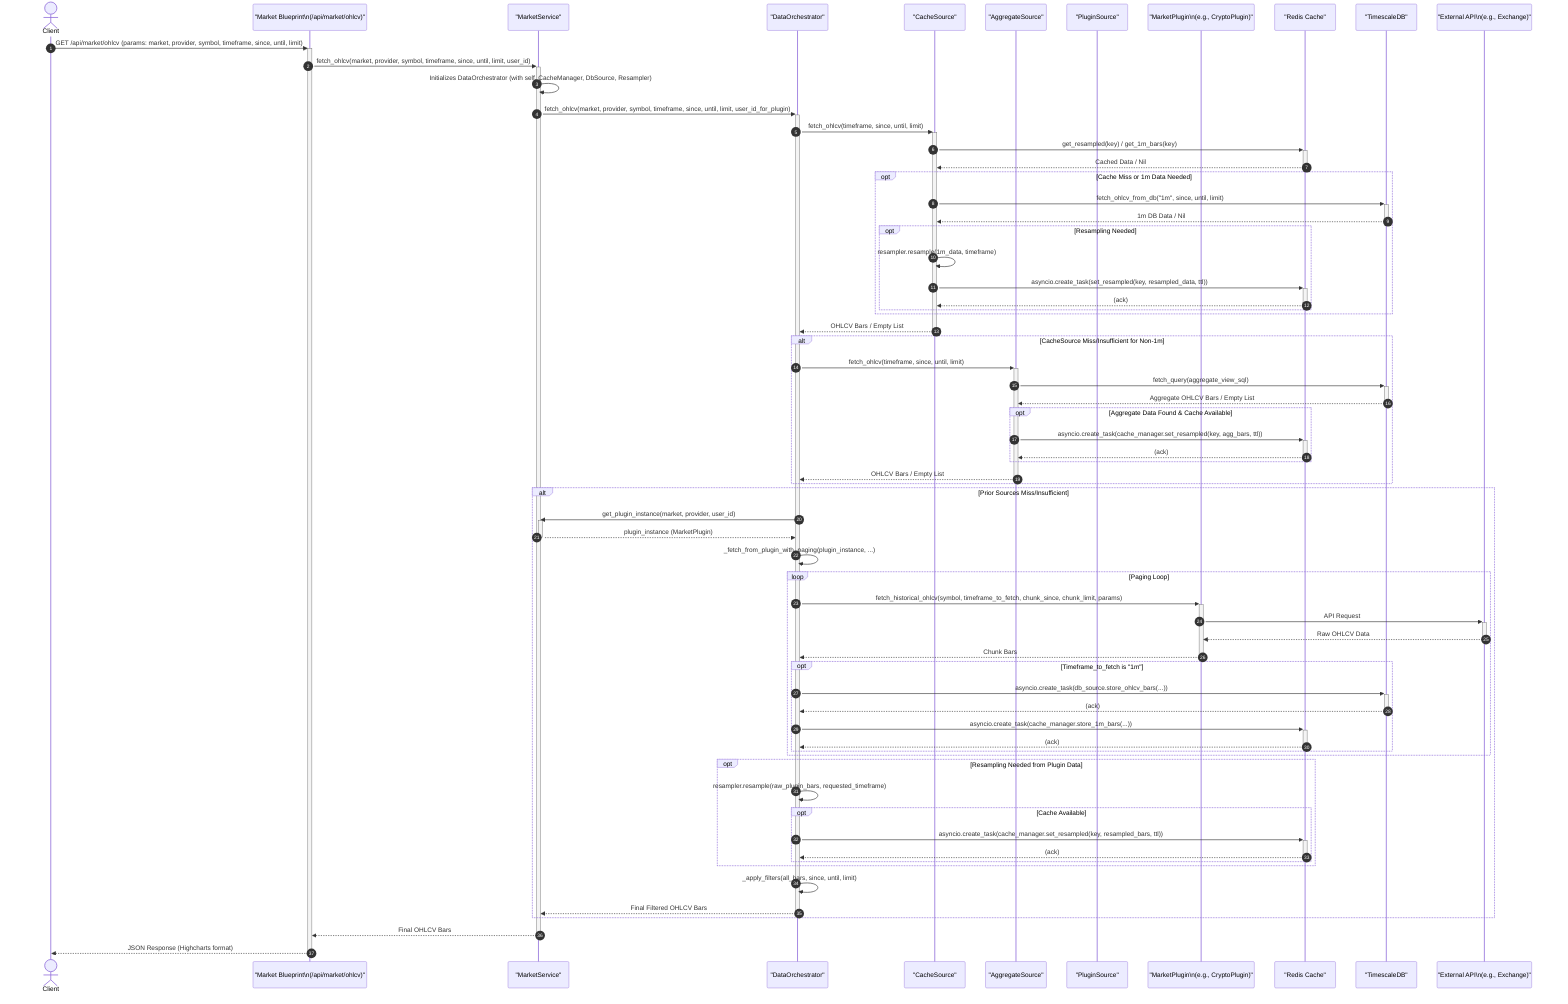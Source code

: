 %% Sequence Diagram: OHLCV Data Fetch Flow

sequenceDiagram
    autonumber
    actor Client
    participant BP as "Market Blueprint\n(/api/market/ohlcv)"
    participant MS as "MarketService"
    participant DO as "DataOrchestrator"
    participant CS as "CacheSource"
    participant AGGS as "AggregateSource"
    participant PS as "PluginSource"
    participant PBASE as "MarketPlugin\n(e.g., CryptoPlugin)"
    participant REDIS as "Redis Cache"
    participant DB as "TimescaleDB"
    participant EXT_API as "External API\n(e.g., Exchange)"

    Client->>+BP: GET /api/market/ohlcv (params: market, provider, symbol, timeframe, since, until, limit)
    BP->>+MS: fetch_ohlcv(market, provider, symbol, timeframe, since, until, limit, user_id)
    MS->>MS: Initializes DataOrchestrator (with self, CacheManager, DbSource, Resampler)
    MS->>+DO: fetch_ohlcv(market, provider, symbol, timeframe, since, until, limit, user_id_for_plugin)
    
    %% DataOrchestrator attempts to fetch from CacheSource
    DO->>+CS: fetch_ohlcv(timeframe, since, until, limit)
    CS->>+REDIS: get_resampled(key) / get_1m_bars(key)
    REDIS-->>-CS: Cached Data / Nil
    opt Cache Miss or 1m Data Needed
        CS->>+DB: fetch_ohlcv_from_db("1m", since, until, limit)
        DB-->>-CS: 1m DB Data / Nil
        opt Resampling Needed
            CS->>CS: resampler.resample(1m_data, timeframe)
            CS->>+REDIS: asyncio.create_task(set_resampled(key, resampled_data, ttl))
            REDIS-->>-CS: (ack)
        end
    end
    CS-->>-DO: OHLCV Bars / Empty List

    %% If CacheSource didn't satisfy, and non-1m, try AggregateSource
    alt CacheSource Miss/Insufficient for Non-1m
        DO->>+AGGS: fetch_ohlcv(timeframe, since, until, limit)
        AGGS->>+DB: fetch_query(aggregate_view_sql)
        DB-->>-AGGS: Aggregate OHLCV Bars / Empty List
        opt Aggregate Data Found & Cache Available
            AGGS->>+REDIS: asyncio.create_task(cache_manager.set_resampled(key, agg_bars, ttl))
            REDIS-->>-AGGS: (ack)
        end
        AGGS-->>-DO: OHLCV Bars / Empty List
    end

    %% If still no/insufficient data, try PluginSource
    alt Prior Sources Miss/Insufficient
        DO->>+MS: get_plugin_instance(market, provider, user_id)
        MS-->>-DO: plugin_instance (MarketPlugin)
        DO->>DO: _fetch_from_plugin_with_paging(plugin_instance, ...)
        loop Paging Loop
            DO->>+PBASE: fetch_historical_ohlcv(symbol, timeframe_to_fetch, chunk_since, chunk_limit, params)
            PBASE->>+EXT_API: API Request
            EXT_API-->>-PBASE: Raw OHLCV Data
            PBASE-->>-DO: Chunk Bars
            opt Timeframe_to_fetch is "1m"
                DO->>+DB: asyncio.create_task(db_source.store_ohlcv_bars(...))
                DB-->>-DO: (ack)
                DO->>+REDIS: asyncio.create_task(cache_manager.store_1m_bars(...))
                REDIS-->>-DO: (ack)
            end
        end
        opt Resampling Needed from Plugin Data
            DO->>DO: resampler.resample(raw_plugin_bars, requested_timeframe)
            opt Cache Available
                DO->>+REDIS: asyncio.create_task(cache_manager.set_resampled(key, resampled_bars, ttl))
                REDIS-->>-DO: (ack)
            end
        end
        DO->>DO: _apply_filters(all_bars, since, until, limit)
        DO-->>-MS: Final Filtered OHLCV Bars
    end
    
    MS-->>-BP: Final OHLCV Bars
    BP-->>-Client: JSON Response (Highcharts format)